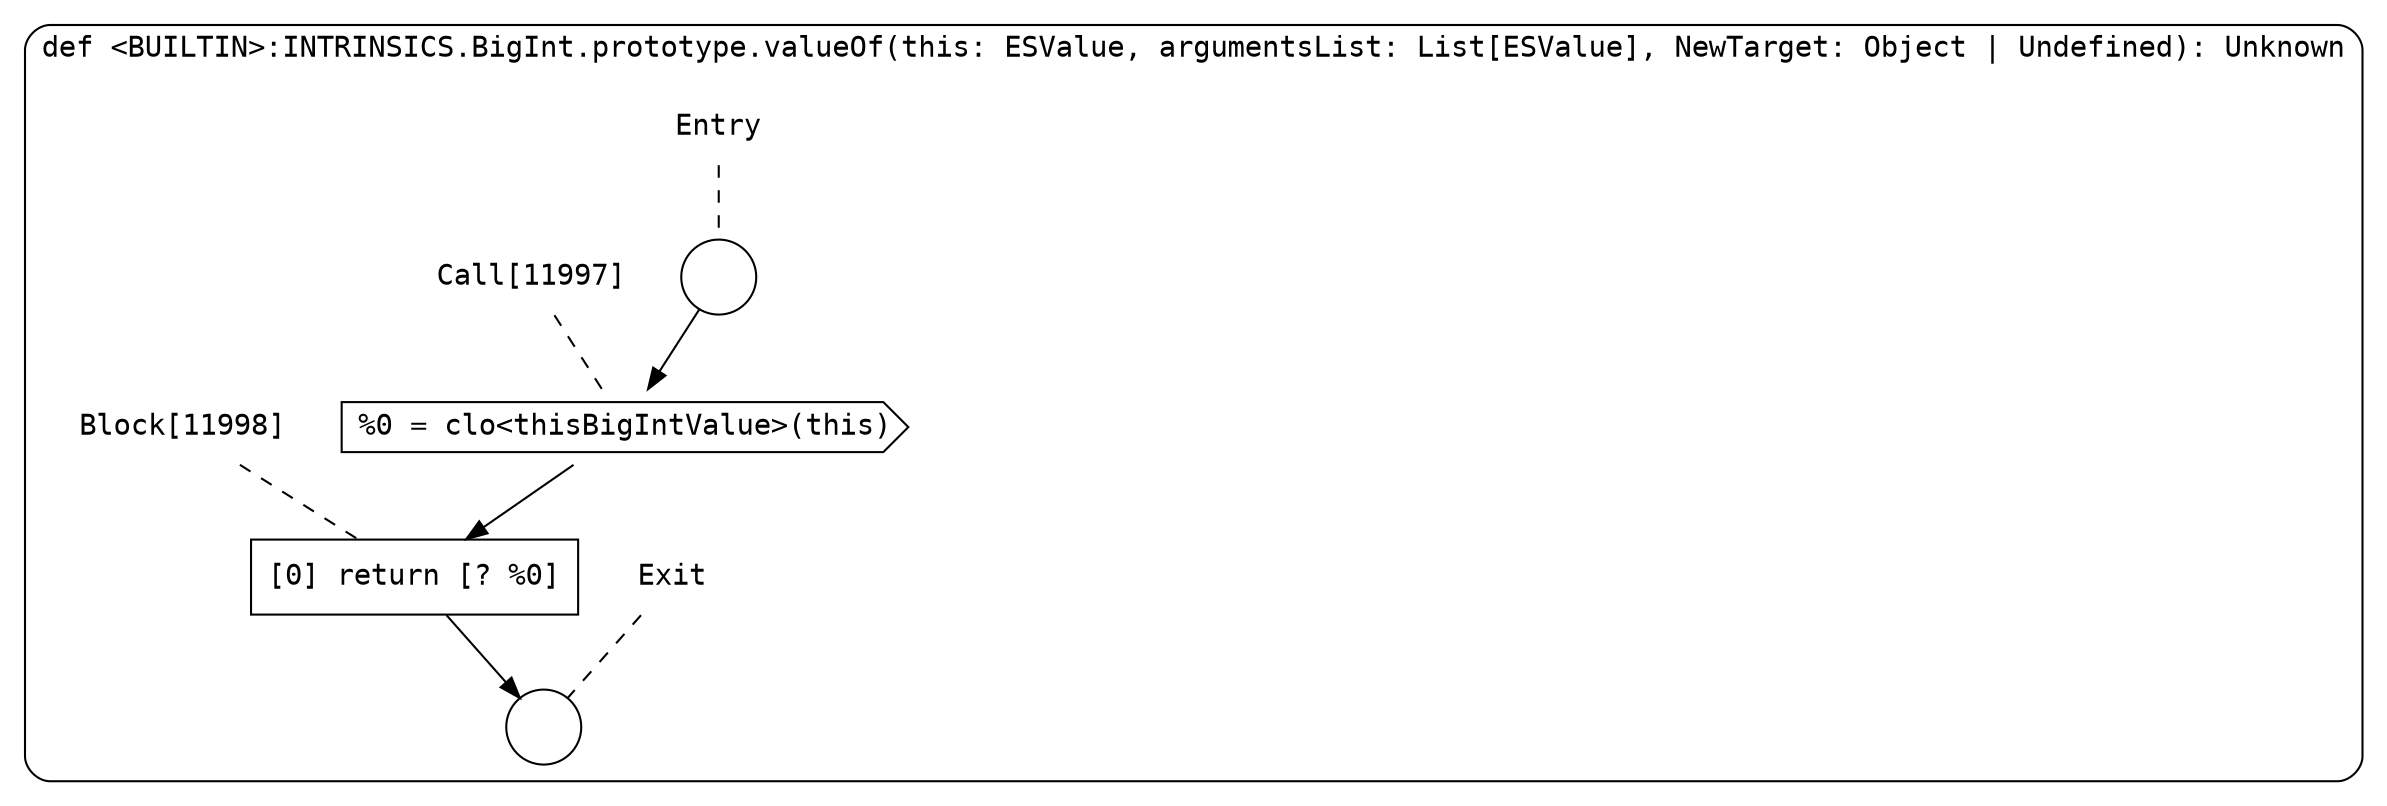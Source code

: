 digraph {
  graph [fontname = "Consolas"]
  node [fontname = "Consolas"]
  edge [fontname = "Consolas"]
  subgraph cluster2075 {
    label = "def <BUILTIN>:INTRINSICS.BigInt.prototype.valueOf(this: ESValue, argumentsList: List[ESValue], NewTarget: Object | Undefined): Unknown"
    style = rounded
    cluster2075_entry_name [shape=none, label=<<font color="black">Entry</font>>]
    cluster2075_entry_name -> cluster2075_entry [arrowhead=none, color="black", style=dashed]
    cluster2075_entry [shape=circle label=" " color="black" fillcolor="white" style=filled]
    cluster2075_entry -> node11997 [color="black"]
    cluster2075_exit_name [shape=none, label=<<font color="black">Exit</font>>]
    cluster2075_exit_name -> cluster2075_exit [arrowhead=none, color="black", style=dashed]
    cluster2075_exit [shape=circle label=" " color="black" fillcolor="white" style=filled]
    node11997_name [shape=none, label=<<font color="black">Call[11997]</font>>]
    node11997_name -> node11997 [arrowhead=none, color="black", style=dashed]
    node11997 [shape=cds, label=<<font color="black">%0 = clo&lt;thisBigIntValue&gt;(this)</font>> color="black" fillcolor="white", style=filled]
    node11997 -> node11998 [color="black"]
    node11998_name [shape=none, label=<<font color="black">Block[11998]</font>>]
    node11998_name -> node11998 [arrowhead=none, color="black", style=dashed]
    node11998 [shape=box, label=<<font color="black">[0] return [? %0]<BR ALIGN="LEFT"/></font>> color="black" fillcolor="white", style=filled]
    node11998 -> cluster2075_exit [color="black"]
  }
}